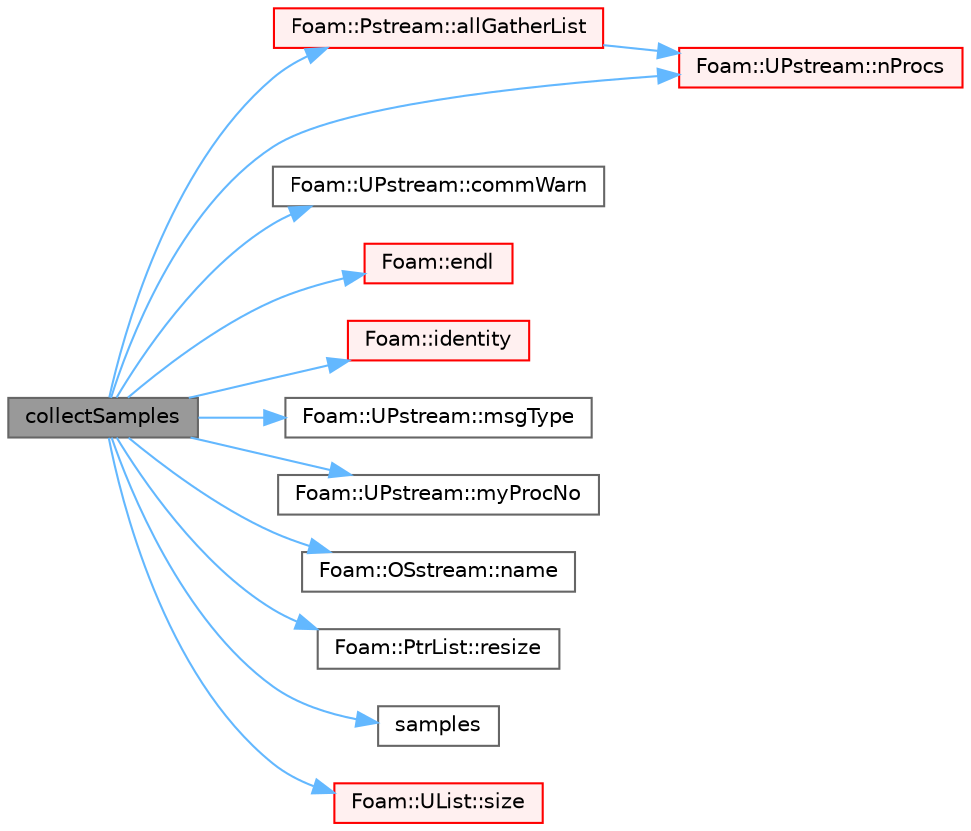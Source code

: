 digraph "collectSamples"
{
 // LATEX_PDF_SIZE
  bgcolor="transparent";
  edge [fontname=Helvetica,fontsize=10,labelfontname=Helvetica,labelfontsize=10];
  node [fontname=Helvetica,fontsize=10,shape=box,height=0.2,width=0.4];
  rankdir="LR";
  Node1 [id="Node000001",label="collectSamples",height=0.2,width=0.4,color="gray40", fillcolor="grey60", style="filled", fontcolor="black",tooltip=" "];
  Node1 -> Node2 [id="edge1_Node000001_Node000002",color="steelblue1",style="solid",tooltip=" "];
  Node2 [id="Node000002",label="Foam::Pstream::allGatherList",height=0.2,width=0.4,color="red", fillcolor="#FFF0F0", style="filled",URL="$classFoam_1_1Pstream.html#ae922e15e1dd57e59fa36902268807c78",tooltip=" "];
  Node2 -> Node12 [id="edge2_Node000002_Node000012",color="steelblue1",style="solid",tooltip=" "];
  Node12 [id="Node000012",label="Foam::UPstream::nProcs",height=0.2,width=0.4,color="red", fillcolor="#FFF0F0", style="filled",URL="$classFoam_1_1UPstream.html#a7db00ff752d312e8138599b99537f5e4",tooltip=" "];
  Node1 -> Node22 [id="edge3_Node000001_Node000022",color="steelblue1",style="solid",tooltip=" "];
  Node22 [id="Node000022",label="Foam::UPstream::commWarn",height=0.2,width=0.4,color="grey40", fillcolor="white", style="filled",URL="$classFoam_1_1UPstream.html#ab4691e86a2f6e42f59695a8ec4b7de90",tooltip=" "];
  Node1 -> Node6 [id="edge4_Node000001_Node000006",color="steelblue1",style="solid",tooltip=" "];
  Node6 [id="Node000006",label="Foam::endl",height=0.2,width=0.4,color="red", fillcolor="#FFF0F0", style="filled",URL="$namespaceFoam.html#a7d5eca45a323264dc5fe811500ebda47",tooltip=" "];
  Node1 -> Node23 [id="edge5_Node000001_Node000023",color="steelblue1",style="solid",tooltip=" "];
  Node23 [id="Node000023",label="Foam::identity",height=0.2,width=0.4,color="red", fillcolor="#FFF0F0", style="filled",URL="$namespaceFoam.html#a14e1da6db5665f43c1e588eab475eabf",tooltip=" "];
  Node1 -> Node26 [id="edge6_Node000001_Node000026",color="steelblue1",style="solid",tooltip=" "];
  Node26 [id="Node000026",label="Foam::UPstream::msgType",height=0.2,width=0.4,color="grey40", fillcolor="white", style="filled",URL="$classFoam_1_1UPstream.html#a3509578c950204a2eb568761a6c419e4",tooltip=" "];
  Node1 -> Node14 [id="edge7_Node000001_Node000014",color="steelblue1",style="solid",tooltip=" "];
  Node14 [id="Node000014",label="Foam::UPstream::myProcNo",height=0.2,width=0.4,color="grey40", fillcolor="white", style="filled",URL="$classFoam_1_1UPstream.html#a18ae428d3236c638ac680fa9f506c11a",tooltip=" "];
  Node1 -> Node27 [id="edge8_Node000001_Node000027",color="steelblue1",style="solid",tooltip=" "];
  Node27 [id="Node000027",label="Foam::OSstream::name",height=0.2,width=0.4,color="grey40", fillcolor="white", style="filled",URL="$classFoam_1_1OSstream.html#a48d778ecaf612e9ac27dd0440302cc38",tooltip=" "];
  Node1 -> Node12 [id="edge9_Node000001_Node000012",color="steelblue1",style="solid",tooltip=" "];
  Node1 -> Node28 [id="edge10_Node000001_Node000028",color="steelblue1",style="solid",tooltip=" "];
  Node28 [id="Node000028",label="Foam::PtrList::resize",height=0.2,width=0.4,color="grey40", fillcolor="white", style="filled",URL="$classFoam_1_1PtrList.html#af4e0ad67cce84dd8126a19abedad9d56",tooltip=" "];
  Node1 -> Node29 [id="edge11_Node000001_Node000029",color="steelblue1",style="solid",tooltip=" "];
  Node29 [id="Node000029",label="samples",height=0.2,width=0.4,color="grey40", fillcolor="white", style="filled",URL="$utilities_2postProcessing_2miscellaneous_2pdfPlot_2createFields_8H.html#a65fd97654d201da2dc818750d9148c73",tooltip=" "];
  Node1 -> Node30 [id="edge12_Node000001_Node000030",color="steelblue1",style="solid",tooltip=" "];
  Node30 [id="Node000030",label="Foam::UList::size",height=0.2,width=0.4,color="red", fillcolor="#FFF0F0", style="filled",URL="$classFoam_1_1UList.html#ac1fc1d9dab324bb1b8452c7aa4813026",tooltip=" "];
}
